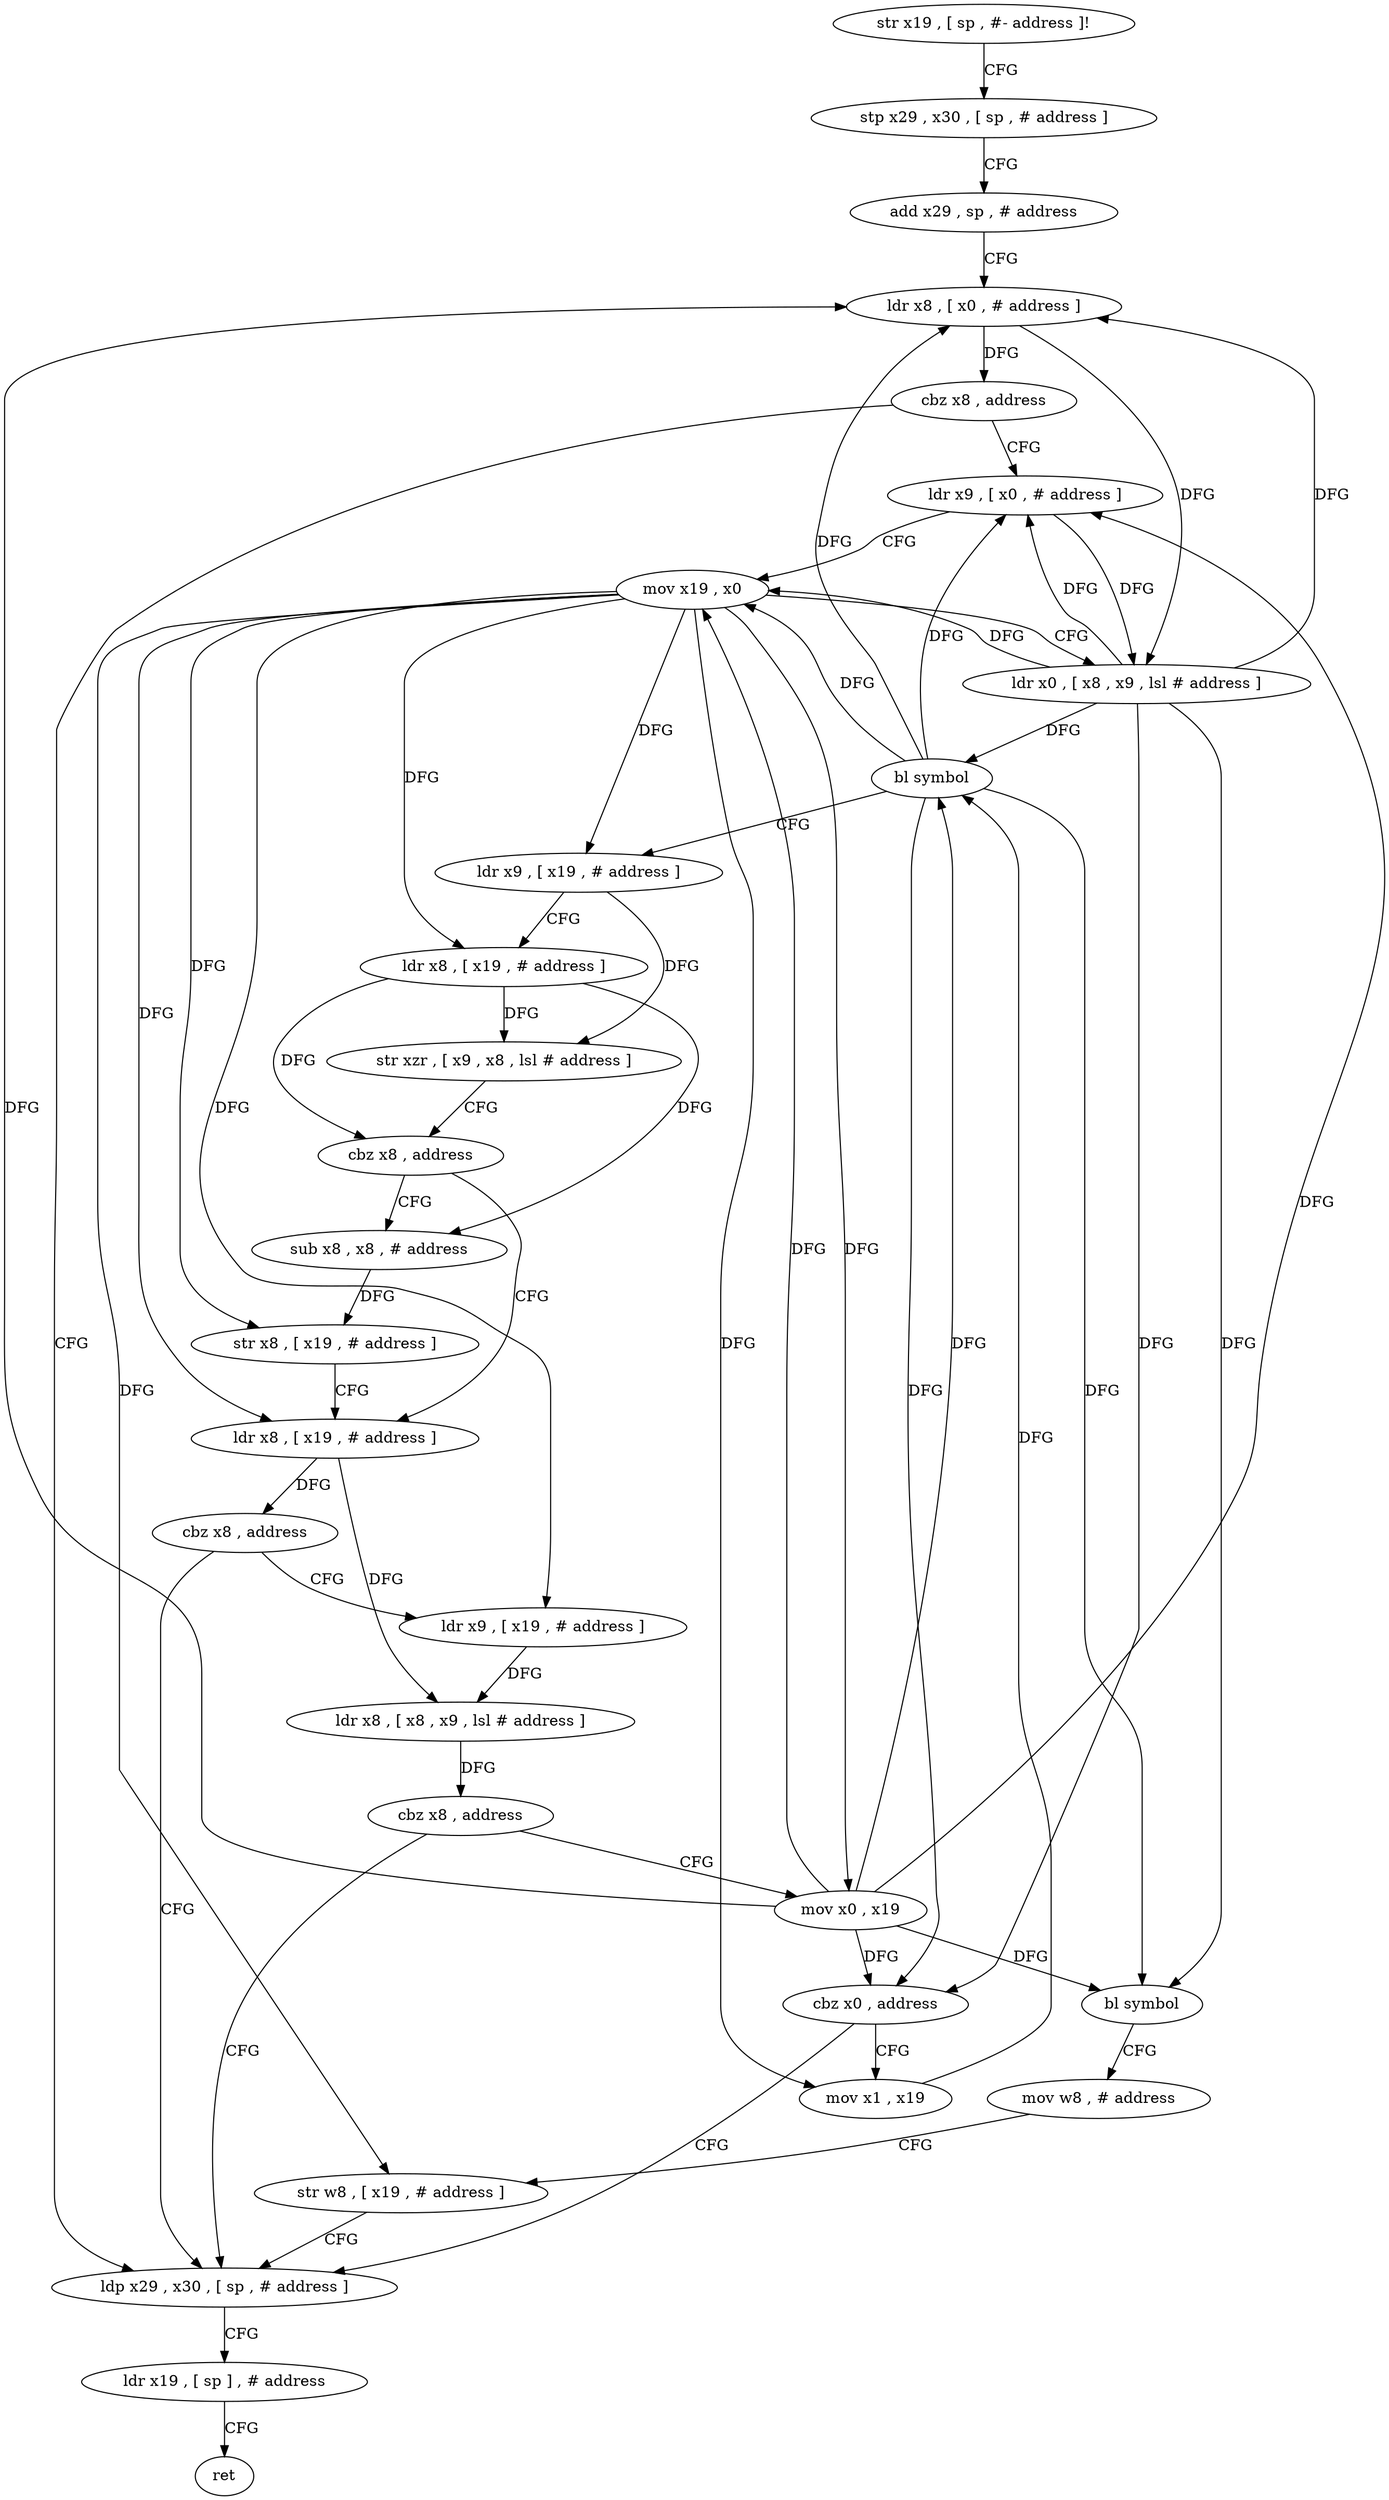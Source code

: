 digraph "func" {
"117108" [label = "str x19 , [ sp , #- address ]!" ]
"117112" [label = "stp x29 , x30 , [ sp , # address ]" ]
"117116" [label = "add x29 , sp , # address" ]
"117120" [label = "ldr x8 , [ x0 , # address ]" ]
"117124" [label = "cbz x8 , address" ]
"117212" [label = "ldp x29 , x30 , [ sp , # address ]" ]
"117128" [label = "ldr x9 , [ x0 , # address ]" ]
"117216" [label = "ldr x19 , [ sp ] , # address" ]
"117220" [label = "ret" ]
"117132" [label = "mov x19 , x0" ]
"117136" [label = "ldr x0 , [ x8 , x9 , lsl # address ]" ]
"117140" [label = "cbz x0 , address" ]
"117144" [label = "mov x1 , x19" ]
"117148" [label = "bl symbol" ]
"117152" [label = "ldr x9 , [ x19 , # address ]" ]
"117156" [label = "ldr x8 , [ x19 , # address ]" ]
"117160" [label = "str xzr , [ x9 , x8 , lsl # address ]" ]
"117164" [label = "cbz x8 , address" ]
"117176" [label = "ldr x8 , [ x19 , # address ]" ]
"117168" [label = "sub x8 , x8 , # address" ]
"117180" [label = "cbz x8 , address" ]
"117184" [label = "ldr x9 , [ x19 , # address ]" ]
"117172" [label = "str x8 , [ x19 , # address ]" ]
"117188" [label = "ldr x8 , [ x8 , x9 , lsl # address ]" ]
"117192" [label = "cbz x8 , address" ]
"117196" [label = "mov x0 , x19" ]
"117200" [label = "bl symbol" ]
"117204" [label = "mov w8 , # address" ]
"117208" [label = "str w8 , [ x19 , # address ]" ]
"117108" -> "117112" [ label = "CFG" ]
"117112" -> "117116" [ label = "CFG" ]
"117116" -> "117120" [ label = "CFG" ]
"117120" -> "117124" [ label = "DFG" ]
"117120" -> "117136" [ label = "DFG" ]
"117124" -> "117212" [ label = "CFG" ]
"117124" -> "117128" [ label = "CFG" ]
"117212" -> "117216" [ label = "CFG" ]
"117128" -> "117132" [ label = "CFG" ]
"117128" -> "117136" [ label = "DFG" ]
"117216" -> "117220" [ label = "CFG" ]
"117132" -> "117136" [ label = "CFG" ]
"117132" -> "117144" [ label = "DFG" ]
"117132" -> "117152" [ label = "DFG" ]
"117132" -> "117156" [ label = "DFG" ]
"117132" -> "117176" [ label = "DFG" ]
"117132" -> "117172" [ label = "DFG" ]
"117132" -> "117184" [ label = "DFG" ]
"117132" -> "117196" [ label = "DFG" ]
"117132" -> "117208" [ label = "DFG" ]
"117136" -> "117140" [ label = "DFG" ]
"117136" -> "117120" [ label = "DFG" ]
"117136" -> "117128" [ label = "DFG" ]
"117136" -> "117132" [ label = "DFG" ]
"117136" -> "117148" [ label = "DFG" ]
"117136" -> "117200" [ label = "DFG" ]
"117140" -> "117212" [ label = "CFG" ]
"117140" -> "117144" [ label = "CFG" ]
"117144" -> "117148" [ label = "DFG" ]
"117148" -> "117152" [ label = "CFG" ]
"117148" -> "117120" [ label = "DFG" ]
"117148" -> "117128" [ label = "DFG" ]
"117148" -> "117132" [ label = "DFG" ]
"117148" -> "117140" [ label = "DFG" ]
"117148" -> "117200" [ label = "DFG" ]
"117152" -> "117156" [ label = "CFG" ]
"117152" -> "117160" [ label = "DFG" ]
"117156" -> "117160" [ label = "DFG" ]
"117156" -> "117164" [ label = "DFG" ]
"117156" -> "117168" [ label = "DFG" ]
"117160" -> "117164" [ label = "CFG" ]
"117164" -> "117176" [ label = "CFG" ]
"117164" -> "117168" [ label = "CFG" ]
"117176" -> "117180" [ label = "DFG" ]
"117176" -> "117188" [ label = "DFG" ]
"117168" -> "117172" [ label = "DFG" ]
"117180" -> "117212" [ label = "CFG" ]
"117180" -> "117184" [ label = "CFG" ]
"117184" -> "117188" [ label = "DFG" ]
"117172" -> "117176" [ label = "CFG" ]
"117188" -> "117192" [ label = "DFG" ]
"117192" -> "117212" [ label = "CFG" ]
"117192" -> "117196" [ label = "CFG" ]
"117196" -> "117200" [ label = "DFG" ]
"117196" -> "117120" [ label = "DFG" ]
"117196" -> "117128" [ label = "DFG" ]
"117196" -> "117132" [ label = "DFG" ]
"117196" -> "117140" [ label = "DFG" ]
"117196" -> "117148" [ label = "DFG" ]
"117200" -> "117204" [ label = "CFG" ]
"117204" -> "117208" [ label = "CFG" ]
"117208" -> "117212" [ label = "CFG" ]
}
